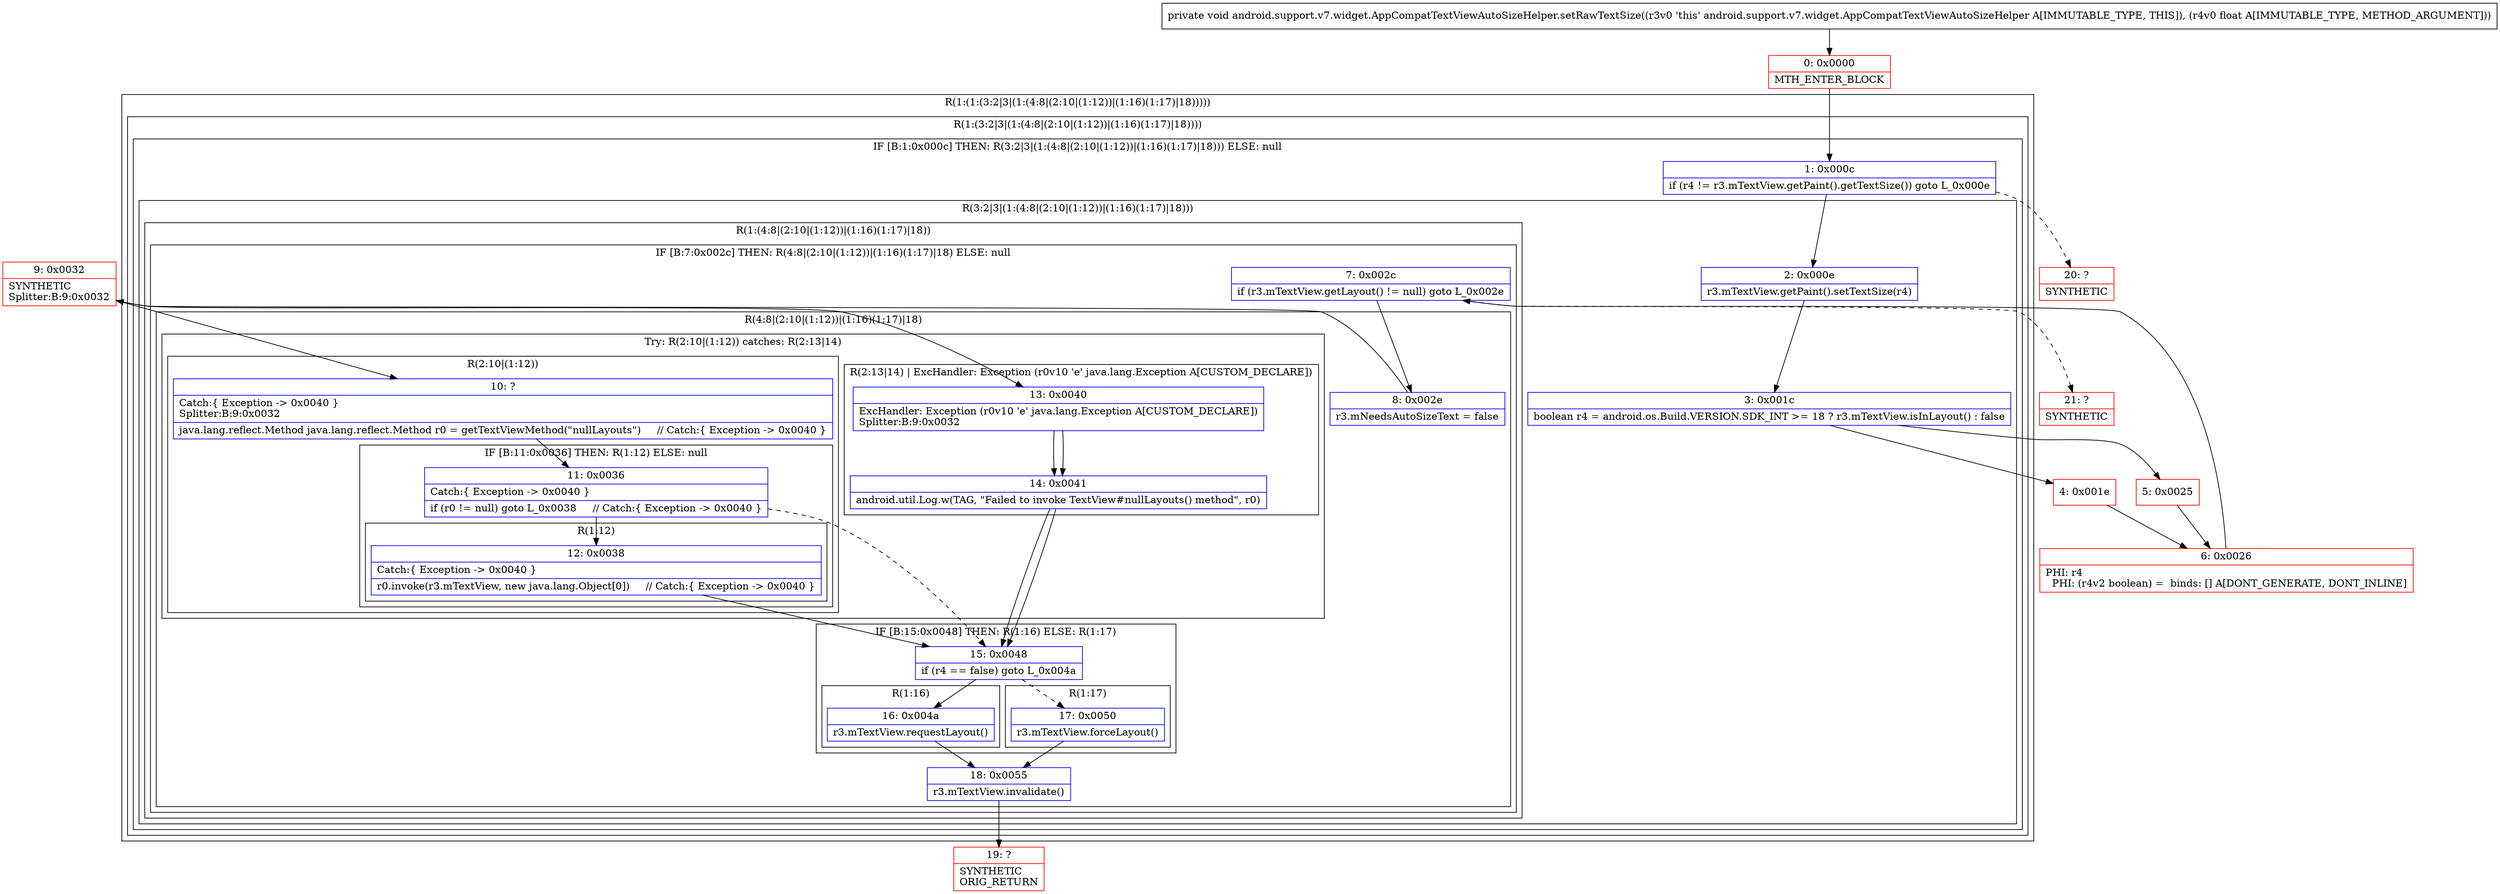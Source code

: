 digraph "CFG forandroid.support.v7.widget.AppCompatTextViewAutoSizeHelper.setRawTextSize(F)V" {
subgraph cluster_Region_980242719 {
label = "R(1:(1:(3:2|3|(1:(4:8|(2:10|(1:12))|(1:16)(1:17)|18)))))";
node [shape=record,color=blue];
subgraph cluster_Region_414048565 {
label = "R(1:(3:2|3|(1:(4:8|(2:10|(1:12))|(1:16)(1:17)|18))))";
node [shape=record,color=blue];
subgraph cluster_IfRegion_1066524710 {
label = "IF [B:1:0x000c] THEN: R(3:2|3|(1:(4:8|(2:10|(1:12))|(1:16)(1:17)|18))) ELSE: null";
node [shape=record,color=blue];
Node_1 [shape=record,label="{1\:\ 0x000c|if (r4 != r3.mTextView.getPaint().getTextSize()) goto L_0x000e\l}"];
subgraph cluster_Region_927622259 {
label = "R(3:2|3|(1:(4:8|(2:10|(1:12))|(1:16)(1:17)|18)))";
node [shape=record,color=blue];
Node_2 [shape=record,label="{2\:\ 0x000e|r3.mTextView.getPaint().setTextSize(r4)\l}"];
Node_3 [shape=record,label="{3\:\ 0x001c|boolean r4 = android.os.Build.VERSION.SDK_INT \>= 18 ? r3.mTextView.isInLayout() : false\l}"];
subgraph cluster_Region_1258499865 {
label = "R(1:(4:8|(2:10|(1:12))|(1:16)(1:17)|18))";
node [shape=record,color=blue];
subgraph cluster_IfRegion_456551119 {
label = "IF [B:7:0x002c] THEN: R(4:8|(2:10|(1:12))|(1:16)(1:17)|18) ELSE: null";
node [shape=record,color=blue];
Node_7 [shape=record,label="{7\:\ 0x002c|if (r3.mTextView.getLayout() != null) goto L_0x002e\l}"];
subgraph cluster_Region_1826985173 {
label = "R(4:8|(2:10|(1:12))|(1:16)(1:17)|18)";
node [shape=record,color=blue];
Node_8 [shape=record,label="{8\:\ 0x002e|r3.mNeedsAutoSizeText = false\l}"];
subgraph cluster_TryCatchRegion_1556466111 {
label = "Try: R(2:10|(1:12)) catches: R(2:13|14)";
node [shape=record,color=blue];
subgraph cluster_Region_210830666 {
label = "R(2:10|(1:12))";
node [shape=record,color=blue];
Node_10 [shape=record,label="{10\:\ ?|Catch:\{ Exception \-\> 0x0040 \}\lSplitter:B:9:0x0032\l|java.lang.reflect.Method java.lang.reflect.Method r0 = getTextViewMethod(\"nullLayouts\")     \/\/ Catch:\{ Exception \-\> 0x0040 \}\l}"];
subgraph cluster_IfRegion_1281261844 {
label = "IF [B:11:0x0036] THEN: R(1:12) ELSE: null";
node [shape=record,color=blue];
Node_11 [shape=record,label="{11\:\ 0x0036|Catch:\{ Exception \-\> 0x0040 \}\l|if (r0 != null) goto L_0x0038     \/\/ Catch:\{ Exception \-\> 0x0040 \}\l}"];
subgraph cluster_Region_676535568 {
label = "R(1:12)";
node [shape=record,color=blue];
Node_12 [shape=record,label="{12\:\ 0x0038|Catch:\{ Exception \-\> 0x0040 \}\l|r0.invoke(r3.mTextView, new java.lang.Object[0])     \/\/ Catch:\{ Exception \-\> 0x0040 \}\l}"];
}
}
}
subgraph cluster_Region_250371801 {
label = "R(2:13|14) | ExcHandler: Exception (r0v10 'e' java.lang.Exception A[CUSTOM_DECLARE])\l";
node [shape=record,color=blue];
Node_13 [shape=record,label="{13\:\ 0x0040|ExcHandler: Exception (r0v10 'e' java.lang.Exception A[CUSTOM_DECLARE])\lSplitter:B:9:0x0032\l}"];
Node_14 [shape=record,label="{14\:\ 0x0041|android.util.Log.w(TAG, \"Failed to invoke TextView#nullLayouts() method\", r0)\l}"];
}
}
subgraph cluster_IfRegion_1956225349 {
label = "IF [B:15:0x0048] THEN: R(1:16) ELSE: R(1:17)";
node [shape=record,color=blue];
Node_15 [shape=record,label="{15\:\ 0x0048|if (r4 == false) goto L_0x004a\l}"];
subgraph cluster_Region_648293849 {
label = "R(1:16)";
node [shape=record,color=blue];
Node_16 [shape=record,label="{16\:\ 0x004a|r3.mTextView.requestLayout()\l}"];
}
subgraph cluster_Region_1713854180 {
label = "R(1:17)";
node [shape=record,color=blue];
Node_17 [shape=record,label="{17\:\ 0x0050|r3.mTextView.forceLayout()\l}"];
}
}
Node_18 [shape=record,label="{18\:\ 0x0055|r3.mTextView.invalidate()\l}"];
}
}
}
}
}
}
}
subgraph cluster_Region_250371801 {
label = "R(2:13|14) | ExcHandler: Exception (r0v10 'e' java.lang.Exception A[CUSTOM_DECLARE])\l";
node [shape=record,color=blue];
Node_13 [shape=record,label="{13\:\ 0x0040|ExcHandler: Exception (r0v10 'e' java.lang.Exception A[CUSTOM_DECLARE])\lSplitter:B:9:0x0032\l}"];
Node_14 [shape=record,label="{14\:\ 0x0041|android.util.Log.w(TAG, \"Failed to invoke TextView#nullLayouts() method\", r0)\l}"];
}
Node_0 [shape=record,color=red,label="{0\:\ 0x0000|MTH_ENTER_BLOCK\l}"];
Node_4 [shape=record,color=red,label="{4\:\ 0x001e}"];
Node_5 [shape=record,color=red,label="{5\:\ 0x0025}"];
Node_6 [shape=record,color=red,label="{6\:\ 0x0026|PHI: r4 \l  PHI: (r4v2 boolean) =  binds: [] A[DONT_GENERATE, DONT_INLINE]\l}"];
Node_9 [shape=record,color=red,label="{9\:\ 0x0032|SYNTHETIC\lSplitter:B:9:0x0032\l}"];
Node_19 [shape=record,color=red,label="{19\:\ ?|SYNTHETIC\lORIG_RETURN\l}"];
Node_20 [shape=record,color=red,label="{20\:\ ?|SYNTHETIC\l}"];
Node_21 [shape=record,color=red,label="{21\:\ ?|SYNTHETIC\l}"];
MethodNode[shape=record,label="{private void android.support.v7.widget.AppCompatTextViewAutoSizeHelper.setRawTextSize((r3v0 'this' android.support.v7.widget.AppCompatTextViewAutoSizeHelper A[IMMUTABLE_TYPE, THIS]), (r4v0 float A[IMMUTABLE_TYPE, METHOD_ARGUMENT])) }"];
MethodNode -> Node_0;
Node_1 -> Node_2;
Node_1 -> Node_20[style=dashed];
Node_2 -> Node_3;
Node_3 -> Node_4;
Node_3 -> Node_5;
Node_7 -> Node_8;
Node_7 -> Node_21[style=dashed];
Node_8 -> Node_9;
Node_10 -> Node_11;
Node_11 -> Node_12;
Node_11 -> Node_15[style=dashed];
Node_12 -> Node_15;
Node_13 -> Node_14;
Node_14 -> Node_15;
Node_15 -> Node_16;
Node_15 -> Node_17[style=dashed];
Node_16 -> Node_18;
Node_17 -> Node_18;
Node_18 -> Node_19;
Node_13 -> Node_14;
Node_14 -> Node_15;
Node_0 -> Node_1;
Node_4 -> Node_6;
Node_5 -> Node_6;
Node_6 -> Node_7;
Node_9 -> Node_10;
Node_9 -> Node_13;
}

